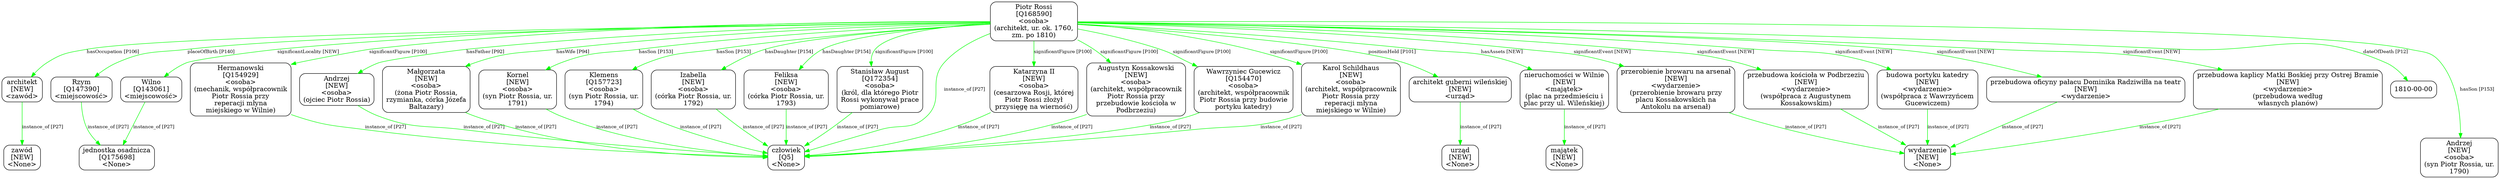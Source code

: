 digraph {
	node [shape=box,
		style=rounded
	];
	edge [fontsize=10];
	"Piotr Rossi
[Q168590]
<osoba>
(architekt, ur. ok. 1760,
zm. po 1810)"	[color=black,
		label="Piotr Rossi
[Q168590]
<osoba>
(architekt, ur. ok. 1760,
zm. po 1810)"];
	"architekt
[NEW]
<zawód>"	[color=black,
		label="architekt
[NEW]
<zawód>"];
	"Piotr Rossi
[Q168590]
<osoba>
(architekt, ur. ok. 1760,
zm. po 1810)" -> "architekt
[NEW]
<zawód>"	[color=green,
		label="hasOccupation [P106]"];
	"Rzym
[Q147390]
<miejscowość>"	[color=black,
		label="Rzym
[Q147390]
<miejscowość>"];
	"Piotr Rossi
[Q168590]
<osoba>
(architekt, ur. ok. 1760,
zm. po 1810)" -> "Rzym
[Q147390]
<miejscowość>"	[color=green,
		label="placeOfBirth [P140]"];
	"Andrzej
[NEW]
<osoba>
(ojciec Piotr Rossia)"	[color=black,
		label="Andrzej
[NEW]
<osoba>
(ojciec Piotr Rossia)"];
	"Piotr Rossi
[Q168590]
<osoba>
(architekt, ur. ok. 1760,
zm. po 1810)" -> "Andrzej
[NEW]
<osoba>
(ojciec Piotr Rossia)"	[color=green,
		label="hasFather [P92]"];
	"Małgorzata
[NEW]
<osoba>
(żona Piotr Rossia,
rzymianka, córka Józefa
Baltazary)"	[color=black,
		label="Małgorzata
[NEW]
<osoba>
(żona Piotr Rossia,
rzymianka, córka Józefa
Baltazary)"];
	"Piotr Rossi
[Q168590]
<osoba>
(architekt, ur. ok. 1760,
zm. po 1810)" -> "Małgorzata
[NEW]
<osoba>
(żona Piotr Rossia,
rzymianka, córka Józefa
Baltazary)"	[color=green,
		label="hasWife [P94]"];
	"Kornel
[NEW]
<osoba>
(syn Piotr Rossia, ur.
1791)"	[color=black,
		label="Kornel
[NEW]
<osoba>
(syn Piotr Rossia, ur.
1791)"];
	"Piotr Rossi
[Q168590]
<osoba>
(architekt, ur. ok. 1760,
zm. po 1810)" -> "Kornel
[NEW]
<osoba>
(syn Piotr Rossia, ur.
1791)"	[color=green,
		label="hasSon [P153]"];
	"Klemens
[Q157723]
<osoba>
(syn Piotr Rossia, ur.
1794)"	[color=black,
		label="Klemens
[Q157723]
<osoba>
(syn Piotr Rossia, ur.
1794)"];
	"Piotr Rossi
[Q168590]
<osoba>
(architekt, ur. ok. 1760,
zm. po 1810)" -> "Klemens
[Q157723]
<osoba>
(syn Piotr Rossia, ur.
1794)"	[color=green,
		label="hasSon [P153]"];
	"Izabella
[NEW]
<osoba>
(córka Piotr Rossia, ur.
1792)"	[color=black,
		label="Izabella
[NEW]
<osoba>
(córka Piotr Rossia, ur.
1792)"];
	"Piotr Rossi
[Q168590]
<osoba>
(architekt, ur. ok. 1760,
zm. po 1810)" -> "Izabella
[NEW]
<osoba>
(córka Piotr Rossia, ur.
1792)"	[color=green,
		label="hasDaughter [P154]"];
	"Feliksa
[NEW]
<osoba>
(córka Piotr Rossia, ur.
1793)"	[color=black,
		label="Feliksa
[NEW]
<osoba>
(córka Piotr Rossia, ur.
1793)"];
	"Piotr Rossi
[Q168590]
<osoba>
(architekt, ur. ok. 1760,
zm. po 1810)" -> "Feliksa
[NEW]
<osoba>
(córka Piotr Rossia, ur.
1793)"	[color=green,
		label="hasDaughter [P154]"];
	"Wilno
[Q143061]
<miejscowość>"	[color=black,
		label="Wilno
[Q143061]
<miejscowość>"];
	"Piotr Rossi
[Q168590]
<osoba>
(architekt, ur. ok. 1760,
zm. po 1810)" -> "Wilno
[Q143061]
<miejscowość>"	[color=green,
		label="significantLocality [NEW]"];
	"Stanisław August
[Q172354]
<osoba>
(król, dla którego Piotr
Rossi wykonywał prace
pomiarowe)"	[color=black,
		label="Stanisław August
[Q172354]
<osoba>
(król, dla którego Piotr
Rossi wykonywał prace
pomiarowe)"];
	"Piotr Rossi
[Q168590]
<osoba>
(architekt, ur. ok. 1760,
zm. po 1810)" -> "Stanisław August
[Q172354]
<osoba>
(król, dla którego Piotr
Rossi wykonywał prace
pomiarowe)"	[color=green,
		label="significantFigure [P100]"];
	"Katarzyna II
[NEW]
<osoba>
(cesarzowa Rosji, której
Piotr Rossi złożył
przysięgę na wierność)"	[color=black,
		label="Katarzyna II
[NEW]
<osoba>
(cesarzowa Rosji, której
Piotr Rossi złożył
przysięgę na wierność)"];
	"Piotr Rossi
[Q168590]
<osoba>
(architekt, ur. ok. 1760,
zm. po 1810)" -> "Katarzyna II
[NEW]
<osoba>
(cesarzowa Rosji, której
Piotr Rossi złożył
przysięgę na wierność)"	[color=green,
		label="significantFigure [P100]"];
	"Augustyn Kossakowski
[NEW]
<osoba>
(architekt, współpracownik
Piotr Rossia przy
przebudowie kościoła w
Podbrzeziu)"	[color=black,
		label="Augustyn Kossakowski
[NEW]
<osoba>
(architekt, współpracownik
Piotr Rossia przy
przebudowie kościoła w
Podbrzeziu)"];
	"Piotr Rossi
[Q168590]
<osoba>
(architekt, ur. ok. 1760,
zm. po 1810)" -> "Augustyn Kossakowski
[NEW]
<osoba>
(architekt, współpracownik
Piotr Rossia przy
przebudowie kościoła w
Podbrzeziu)"	[color=green,
		label="significantFigure [P100]"];
	"Wawrzyniec Gucewicz
[Q154470]
<osoba>
(architekt, współpracownik
Piotr Rossia przy budowie
portyku katedry)"	[color=black,
		label="Wawrzyniec Gucewicz
[Q154470]
<osoba>
(architekt, współpracownik
Piotr Rossia przy budowie
portyku katedry)"];
	"Piotr Rossi
[Q168590]
<osoba>
(architekt, ur. ok. 1760,
zm. po 1810)" -> "Wawrzyniec Gucewicz
[Q154470]
<osoba>
(architekt, współpracownik
Piotr Rossia przy budowie
portyku katedry)"	[color=green,
		label="significantFigure [P100]"];
	"Karol Schildhaus
[NEW]
<osoba>
(architekt, współpracownik
Piotr Rossia przy
reperacji młyna
miejskiego w Wilnie)"	[color=black,
		label="Karol Schildhaus
[NEW]
<osoba>
(architekt, współpracownik
Piotr Rossia przy
reperacji młyna
miejskiego w Wilnie)"];
	"Piotr Rossi
[Q168590]
<osoba>
(architekt, ur. ok. 1760,
zm. po 1810)" -> "Karol Schildhaus
[NEW]
<osoba>
(architekt, współpracownik
Piotr Rossia przy
reperacji młyna
miejskiego w Wilnie)"	[color=green,
		label="significantFigure [P100]"];
	"Hermanowski
[Q154929]
<osoba>
(mechanik, współpracownik
Piotr Rossia przy
reperacji młyna
miejskiego w Wilnie)"	[color=black,
		label="Hermanowski
[Q154929]
<osoba>
(mechanik, współpracownik
Piotr Rossia przy
reperacji młyna
miejskiego w Wilnie)"];
	"Piotr Rossi
[Q168590]
<osoba>
(architekt, ur. ok. 1760,
zm. po 1810)" -> "Hermanowski
[Q154929]
<osoba>
(mechanik, współpracownik
Piotr Rossia przy
reperacji młyna
miejskiego w Wilnie)"	[color=green,
		label="significantFigure [P100]"];
	"architekt guberni wileńskiej
[NEW]
<urząd>"	[color=black,
		label="architekt guberni wileńskiej
[NEW]
<urząd>"];
	"Piotr Rossi
[Q168590]
<osoba>
(architekt, ur. ok. 1760,
zm. po 1810)" -> "architekt guberni wileńskiej
[NEW]
<urząd>"	[color=green,
		label="positionHeld [P101]"];
	"nieruchomości w Wilnie
[NEW]
<majątek>
(plac na przedmieściu i
plac przy ul. Wileńskiej)"	[color=black,
		label="nieruchomości w Wilnie
[NEW]
<majątek>
(plac na przedmieściu i
plac przy ul. Wileńskiej)"];
	"Piotr Rossi
[Q168590]
<osoba>
(architekt, ur. ok. 1760,
zm. po 1810)" -> "nieruchomości w Wilnie
[NEW]
<majątek>
(plac na przedmieściu i
plac przy ul. Wileńskiej)"	[color=green,
		label="hasAssets [NEW]"];
	"przebudowa kościoła w Podbrzeziu
[NEW]
<wydarzenie>
(współpraca z Augustynem
Kossakowskim)"	[color=black,
		label="przebudowa kościoła w Podbrzeziu
[NEW]
<wydarzenie>
(współpraca z Augustynem
Kossakowskim)"];
	"Piotr Rossi
[Q168590]
<osoba>
(architekt, ur. ok. 1760,
zm. po 1810)" -> "przebudowa kościoła w Podbrzeziu
[NEW]
<wydarzenie>
(współpraca z Augustynem
Kossakowskim)"	[color=green,
		label="significantEvent [NEW]"];
	"budowa portyku katedry
[NEW]
<wydarzenie>
(współpraca z Wawrzyńcem
Gucewiczem)"	[color=black,
		label="budowa portyku katedry
[NEW]
<wydarzenie>
(współpraca z Wawrzyńcem
Gucewiczem)"];
	"Piotr Rossi
[Q168590]
<osoba>
(architekt, ur. ok. 1760,
zm. po 1810)" -> "budowa portyku katedry
[NEW]
<wydarzenie>
(współpraca z Wawrzyńcem
Gucewiczem)"	[color=green,
		label="significantEvent [NEW]"];
	"przebudowa oficyny pałacu Dominika Radziwiłła na teatr
[NEW]
<wydarzenie>"	[color=black,
		label="przebudowa oficyny pałacu Dominika Radziwiłła na teatr
[NEW]
<wydarzenie>"];
	"Piotr Rossi
[Q168590]
<osoba>
(architekt, ur. ok. 1760,
zm. po 1810)" -> "przebudowa oficyny pałacu Dominika Radziwiłła na teatr
[NEW]
<wydarzenie>"	[color=green,
		label="significantEvent [NEW]"];
	"przebudowa kaplicy Matki Boskiej przy Ostrej Bramie
[NEW]
<wydarzenie>
(przebudowa według
własnych planów)"	[color=black,
		label="przebudowa kaplicy Matki Boskiej przy Ostrej Bramie
[NEW]
<wydarzenie>
(przebudowa według
własnych planów)"];
	"Piotr Rossi
[Q168590]
<osoba>
(architekt, ur. ok. 1760,
zm. po 1810)" -> "przebudowa kaplicy Matki Boskiej przy Ostrej Bramie
[NEW]
<wydarzenie>
(przebudowa według
własnych planów)"	[color=green,
		label="significantEvent [NEW]"];
	"przerobienie browaru na arsenał
[NEW]
<wydarzenie>
(przerobienie browaru przy
placu Kossakowskich na
Antokolu na arsenał)"	[color=black,
		label="przerobienie browaru na arsenał
[NEW]
<wydarzenie>
(przerobienie browaru przy
placu Kossakowskich na
Antokolu na arsenał)"];
	"Piotr Rossi
[Q168590]
<osoba>
(architekt, ur. ok. 1760,
zm. po 1810)" -> "przerobienie browaru na arsenał
[NEW]
<wydarzenie>
(przerobienie browaru przy
placu Kossakowskich na
Antokolu na arsenał)"	[color=green,
		label="significantEvent [NEW]"];
	"Piotr Rossi
[Q168590]
<osoba>
(architekt, ur. ok. 1760,
zm. po 1810)" -> "człowiek
[Q5]
<None>"	[color=green,
		label="instance_of [P27]"];
	"Piotr Rossi
[Q168590]
<osoba>
(architekt, ur. ok. 1760,
zm. po 1810)" -> "1810-00-00"	[color=green,
		label="dateOfDeath [P12]",
		minlen=1];
	"Piotr Rossi
[Q168590]
<osoba>
(architekt, ur. ok. 1760,
zm. po 1810)" -> "Andrzej
[NEW]
<osoba>
(syn Piotr Rossia, ur.
1790)"	[color=green,
		label="hasSon [P153]",
		minlen=2];
	"architekt
[NEW]
<zawód>" -> "zawód
[NEW]
<None>"	[color=green,
		label="instance_of [P27]",
		minlen=1];
	"Rzym
[Q147390]
<miejscowość>" -> "jednostka osadnicza
[Q175698]
<None>"	[color=green,
		label="instance_of [P27]"];
	"Andrzej
[NEW]
<osoba>
(ojciec Piotr Rossia)" -> "człowiek
[Q5]
<None>"	[color=green,
		label="instance_of [P27]"];
	"Małgorzata
[NEW]
<osoba>
(żona Piotr Rossia,
rzymianka, córka Józefa
Baltazary)" -> "człowiek
[Q5]
<None>"	[color=green,
		label="instance_of [P27]"];
	"Kornel
[NEW]
<osoba>
(syn Piotr Rossia, ur.
1791)" -> "człowiek
[Q5]
<None>"	[color=green,
		label="instance_of [P27]"];
	"Klemens
[Q157723]
<osoba>
(syn Piotr Rossia, ur.
1794)" -> "człowiek
[Q5]
<None>"	[color=green,
		label="instance_of [P27]"];
	"Izabella
[NEW]
<osoba>
(córka Piotr Rossia, ur.
1792)" -> "człowiek
[Q5]
<None>"	[color=green,
		label="instance_of [P27]"];
	"Feliksa
[NEW]
<osoba>
(córka Piotr Rossia, ur.
1793)" -> "człowiek
[Q5]
<None>"	[color=green,
		label="instance_of [P27]"];
	"Wilno
[Q143061]
<miejscowość>" -> "jednostka osadnicza
[Q175698]
<None>"	[color=green,
		label="instance_of [P27]"];
	"Stanisław August
[Q172354]
<osoba>
(król, dla którego Piotr
Rossi wykonywał prace
pomiarowe)" -> "człowiek
[Q5]
<None>"	[color=green,
		label="instance_of [P27]"];
	"Katarzyna II
[NEW]
<osoba>
(cesarzowa Rosji, której
Piotr Rossi złożył
przysięgę na wierność)" -> "człowiek
[Q5]
<None>"	[color=green,
		label="instance_of [P27]"];
	"Augustyn Kossakowski
[NEW]
<osoba>
(architekt, współpracownik
Piotr Rossia przy
przebudowie kościoła w
Podbrzeziu)" -> "człowiek
[Q5]
<None>"	[color=green,
		label="instance_of [P27]"];
	"Wawrzyniec Gucewicz
[Q154470]
<osoba>
(architekt, współpracownik
Piotr Rossia przy budowie
portyku katedry)" -> "człowiek
[Q5]
<None>"	[color=green,
		label="instance_of [P27]"];
	"Karol Schildhaus
[NEW]
<osoba>
(architekt, współpracownik
Piotr Rossia przy
reperacji młyna
miejskiego w Wilnie)" -> "człowiek
[Q5]
<None>"	[color=green,
		label="instance_of [P27]"];
	"Hermanowski
[Q154929]
<osoba>
(mechanik, współpracownik
Piotr Rossia przy
reperacji młyna
miejskiego w Wilnie)" -> "człowiek
[Q5]
<None>"	[color=green,
		label="instance_of [P27]"];
	"architekt guberni wileńskiej
[NEW]
<urząd>" -> "urząd
[NEW]
<None>"	[color=green,
		label="instance_of [P27]",
		minlen=1];
	"nieruchomości w Wilnie
[NEW]
<majątek>
(plac na przedmieściu i
plac przy ul. Wileńskiej)" -> "majątek
[NEW]
<None>"	[color=green,
		label="instance_of [P27]",
		minlen=1];
	"przebudowa kościoła w Podbrzeziu
[NEW]
<wydarzenie>
(współpraca z Augustynem
Kossakowskim)" -> "wydarzenie
[NEW]
<None>"	[color=green,
		label="instance_of [P27]"];
	"budowa portyku katedry
[NEW]
<wydarzenie>
(współpraca z Wawrzyńcem
Gucewiczem)" -> "wydarzenie
[NEW]
<None>"	[color=green,
		label="instance_of [P27]"];
	"przebudowa oficyny pałacu Dominika Radziwiłła na teatr
[NEW]
<wydarzenie>" -> "wydarzenie
[NEW]
<None>"	[color=green,
		label="instance_of [P27]"];
	"przebudowa kaplicy Matki Boskiej przy Ostrej Bramie
[NEW]
<wydarzenie>
(przebudowa według
własnych planów)" -> "wydarzenie
[NEW]
<None>"	[color=green,
		label="instance_of [P27]"];
	"przerobienie browaru na arsenał
[NEW]
<wydarzenie>
(przerobienie browaru przy
placu Kossakowskich na
Antokolu na arsenał)" -> "wydarzenie
[NEW]
<None>"	[color=green,
		label="instance_of [P27]"];
}
